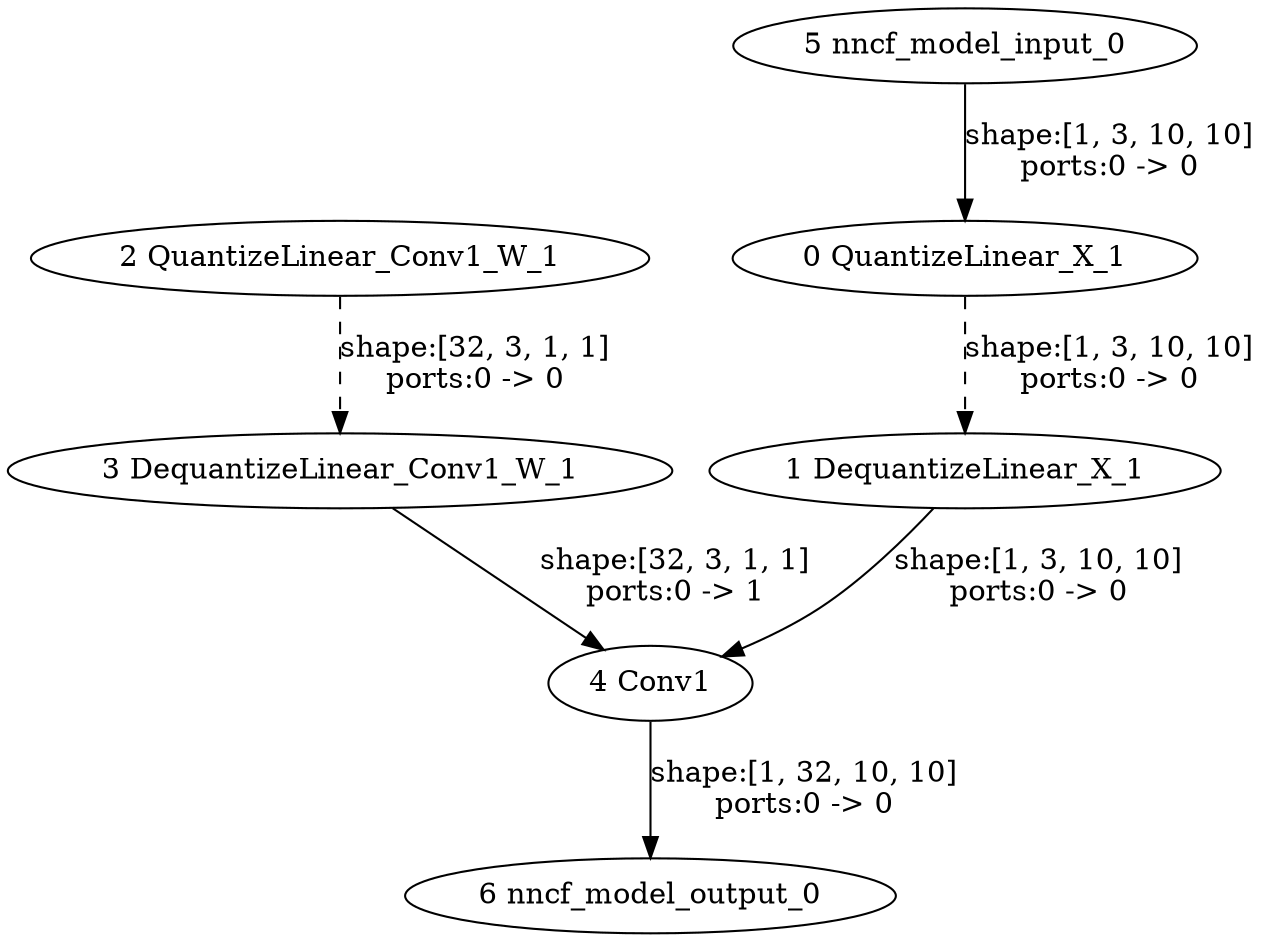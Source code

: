 strict digraph  {
"0 QuantizeLinear_X_1" [id=0, type=QuantizeLinear];
"1 DequantizeLinear_X_1" [id=1, type=DequantizeLinear];
"2 QuantizeLinear_Conv1_W_1" [id=2, type=QuantizeLinear];
"3 DequantizeLinear_Conv1_W_1" [id=3, type=DequantizeLinear];
"4 Conv1" [id=4, type=Conv];
"5 nncf_model_input_0" [id=5, type=nncf_model_input];
"6 nncf_model_output_0" [id=6, type=nncf_model_output];
"0 QuantizeLinear_X_1" -> "1 DequantizeLinear_X_1"  [label="shape:[1, 3, 10, 10]\nports:0 -> 0", style=dashed];
"1 DequantizeLinear_X_1" -> "4 Conv1"  [label="shape:[1, 3, 10, 10]\nports:0 -> 0", style=solid];
"2 QuantizeLinear_Conv1_W_1" -> "3 DequantizeLinear_Conv1_W_1"  [label="shape:[32, 3, 1, 1]\nports:0 -> 0", style=dashed];
"3 DequantizeLinear_Conv1_W_1" -> "4 Conv1"  [label="shape:[32, 3, 1, 1]\nports:0 -> 1", style=solid];
"4 Conv1" -> "6 nncf_model_output_0"  [label="shape:[1, 32, 10, 10]\nports:0 -> 0", style=solid];
"5 nncf_model_input_0" -> "0 QuantizeLinear_X_1"  [label="shape:[1, 3, 10, 10]\nports:0 -> 0", style=solid];
}

